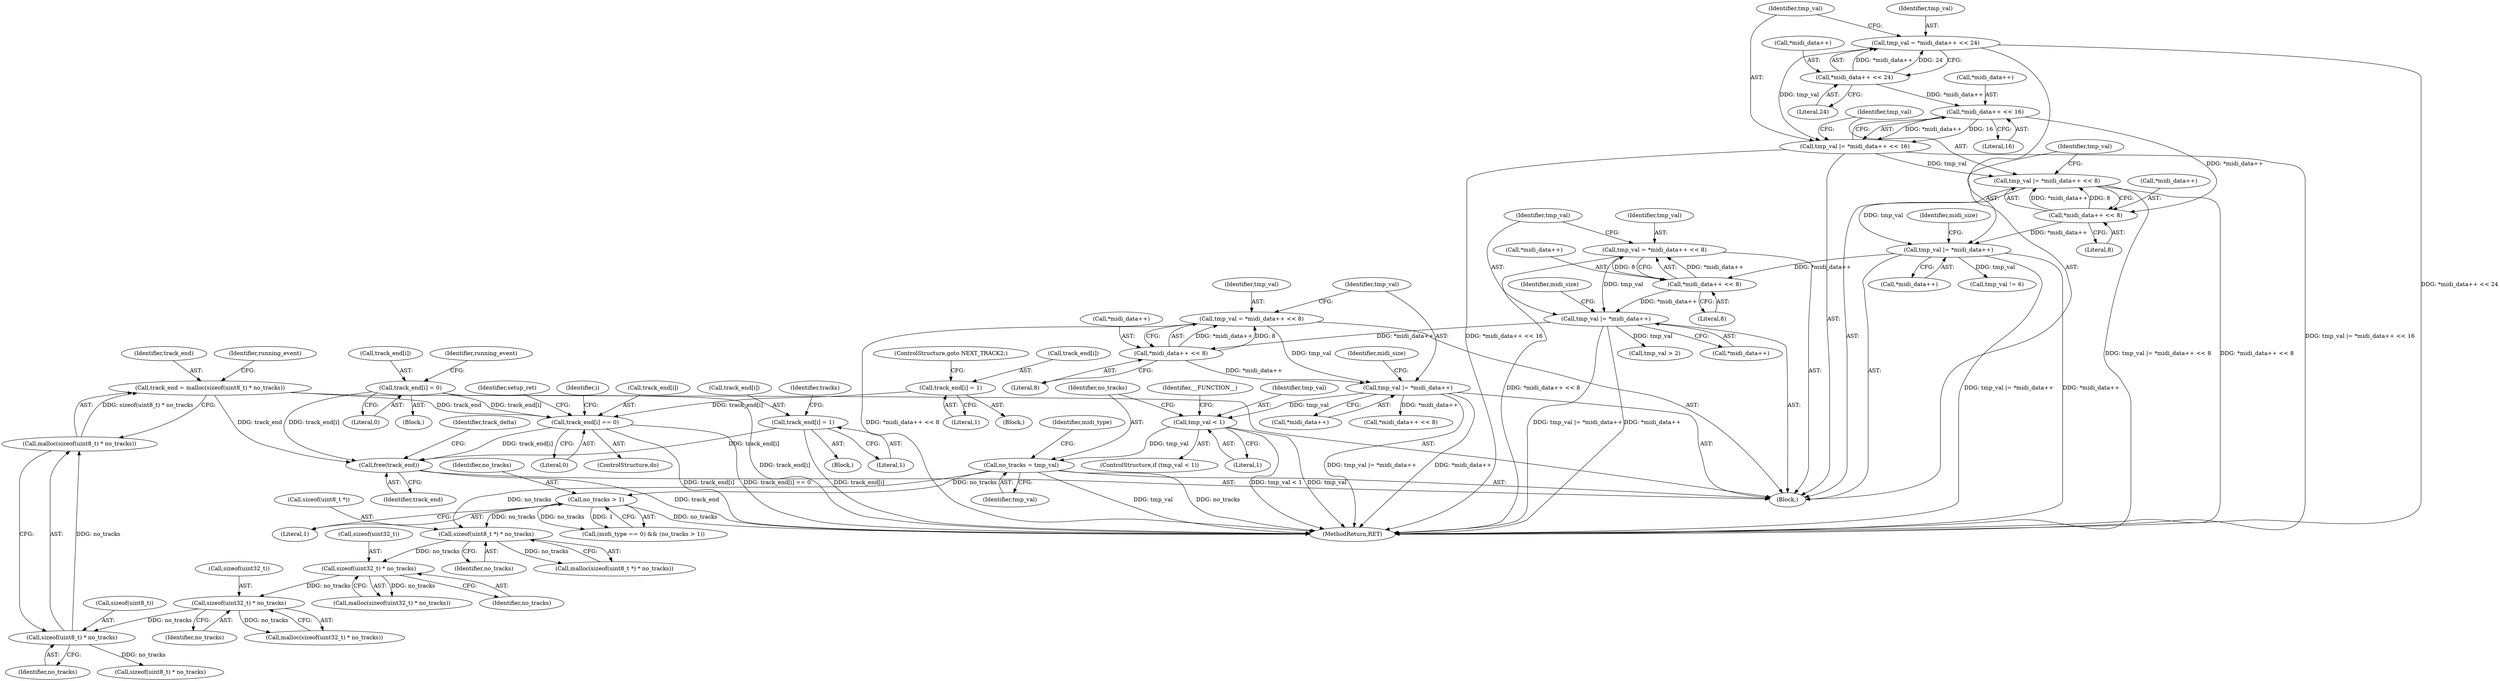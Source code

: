digraph "0_wildmidi_660b513d99bced8783a4a5984ac2f742c74ebbdd_1@API" {
"1001513" [label="(Call,free(track_end))"];
"1000578" [label="(Call,track_end[i] = 0)"];
"1001455" [label="(Call,track_end[i] == 0)"];
"1001240" [label="(Call,track_end[i] = 1)"];
"1000417" [label="(Call,track_end = malloc(sizeof(uint8_t) * no_tracks))"];
"1000419" [label="(Call,malloc(sizeof(uint8_t) * no_tracks))"];
"1000420" [label="(Call,sizeof(uint8_t) * no_tracks)"];
"1000413" [label="(Call,sizeof(uint32_t) * no_tracks)"];
"1000406" [label="(Call,sizeof(uint32_t) * no_tracks)"];
"1000399" [label="(Call,sizeof(uint8_t *) * no_tracks)"];
"1000337" [label="(Call,no_tracks = tmp_val)"];
"1000325" [label="(Call,tmp_val < 1)"];
"1000316" [label="(Call,tmp_val |= *midi_data++)"];
"1000309" [label="(Call,tmp_val = *midi_data++ << 8)"];
"1000311" [label="(Call,*midi_data++ << 8)"];
"1000285" [label="(Call,tmp_val |= *midi_data++)"];
"1000278" [label="(Call,tmp_val = *midi_data++ << 8)"];
"1000280" [label="(Call,*midi_data++ << 8)"];
"1000257" [label="(Call,tmp_val |= *midi_data++)"];
"1000250" [label="(Call,tmp_val |= *midi_data++ << 8)"];
"1000243" [label="(Call,tmp_val |= *midi_data++ << 16)"];
"1000236" [label="(Call,tmp_val = *midi_data++ << 24)"];
"1000238" [label="(Call,*midi_data++ << 24)"];
"1000245" [label="(Call,*midi_data++ << 16)"];
"1000252" [label="(Call,*midi_data++ << 8)"];
"1000345" [label="(Call,no_tracks > 1)"];
"1000879" [label="(Call,track_end[i] = 1)"];
"1000423" [label="(Identifier,no_tracks)"];
"1000263" [label="(Identifier,midi_size)"];
"1000249" [label="(Literal,16)"];
"1000245" [label="(Call,*midi_data++ << 16)"];
"1000257" [label="(Call,tmp_val |= *midi_data++)"];
"1000250" [label="(Call,tmp_val |= *midi_data++ << 8)"];
"1000280" [label="(Call,*midi_data++ << 8)"];
"1000406" [label="(Call,sizeof(uint32_t) * no_tracks)"];
"1000266" [label="(Call,tmp_val != 6)"];
"1000291" [label="(Identifier,midi_size)"];
"1000281" [label="(Call,*midi_data++)"];
"1001459" [label="(Literal,0)"];
"1000407" [label="(Call,sizeof(uint32_t))"];
"1001240" [label="(Call,track_end[i] = 1)"];
"1000345" [label="(Call,no_tracks > 1)"];
"1000398" [label="(Call,malloc(sizeof(uint8_t *) * no_tracks))"];
"1000312" [label="(Call,*midi_data++)"];
"1000239" [label="(Call,*midi_data++)"];
"1000419" [label="(Call,malloc(sizeof(uint8_t) * no_tracks))"];
"1001516" [label="(Identifier,track_delta)"];
"1000278" [label="(Call,tmp_val = *midi_data++ << 8)"];
"1000582" [label="(Literal,0)"];
"1000327" [label="(Literal,1)"];
"1000876" [label="(Block,)"];
"1000123" [label="(Block,)"];
"1000243" [label="(Call,tmp_val |= *midi_data++ << 16)"];
"1000294" [label="(Call,tmp_val > 2)"];
"1000286" [label="(Identifier,tmp_val)"];
"1000339" [label="(Identifier,tmp_val)"];
"1000236" [label="(Call,tmp_val = *midi_data++ << 24)"];
"1000418" [label="(Identifier,track_end)"];
"1000309" [label="(Call,tmp_val = *midi_data++ << 8)"];
"1001533" [label="(MethodReturn,RET)"];
"1000318" [label="(Call,*midi_data++)"];
"1000412" [label="(Call,malloc(sizeof(uint32_t) * no_tracks))"];
"1000417" [label="(Call,track_end = malloc(sizeof(uint8_t) * no_tracks))"];
"1000427" [label="(Call,sizeof(uint8_t) * no_tracks)"];
"1000359" [label="(Call,*midi_data++ << 8)"];
"1000346" [label="(Identifier,no_tracks)"];
"1000399" [label="(Call,sizeof(uint8_t *) * no_tracks)"];
"1000284" [label="(Literal,8)"];
"1000343" [label="(Identifier,midi_type)"];
"1000287" [label="(Call,*midi_data++)"];
"1000259" [label="(Call,*midi_data++)"];
"1000244" [label="(Identifier,tmp_val)"];
"1000237" [label="(Identifier,tmp_val)"];
"1000421" [label="(Call,sizeof(uint8_t))"];
"1000579" [label="(Call,track_end[i])"];
"1000251" [label="(Identifier,tmp_val)"];
"1001239" [label="(Block,)"];
"1000324" [label="(ControlStructure,if (tmp_val < 1))"];
"1000311" [label="(Call,*midi_data++ << 8)"];
"1000413" [label="(Call,sizeof(uint32_t) * no_tracks)"];
"1000315" [label="(Literal,8)"];
"1000279" [label="(Identifier,tmp_val)"];
"1000317" [label="(Identifier,tmp_val)"];
"1000256" [label="(Literal,8)"];
"1000338" [label="(Identifier,no_tracks)"];
"1000330" [label="(Identifier,__FUNCTION__)"];
"1000322" [label="(Identifier,midi_size)"];
"1001456" [label="(Call,track_end[i])"];
"1000585" [label="(Identifier,running_event)"];
"1000443" [label="(Block,)"];
"1000310" [label="(Identifier,tmp_val)"];
"1001146" [label="(Identifier,setup_ret)"];
"1000325" [label="(Call,tmp_val < 1)"];
"1000409" [label="(Identifier,no_tracks)"];
"1001245" [label="(ControlStructure,goto NEXT_TRACK2;)"];
"1001513" [label="(Call,free(track_end))"];
"1000253" [label="(Call,*midi_data++)"];
"1000578" [label="(Call,track_end[i] = 0)"];
"1000883" [label="(Literal,1)"];
"1000246" [label="(Call,*midi_data++)"];
"1000326" [label="(Identifier,tmp_val)"];
"1000425" [label="(Identifier,running_event)"];
"1000416" [label="(Identifier,no_tracks)"];
"1000880" [label="(Call,track_end[i])"];
"1000402" [label="(Identifier,no_tracks)"];
"1000242" [label="(Literal,24)"];
"1000879" [label="(Call,track_end[i] = 1)"];
"1000886" [label="(Identifier,tracks)"];
"1000258" [label="(Identifier,tmp_val)"];
"1000341" [label="(Call,(midi_type == 0) && (no_tracks > 1))"];
"1001136" [label="(Identifier,i)"];
"1000238" [label="(Call,*midi_data++ << 24)"];
"1001143" [label="(ControlStructure,do)"];
"1000400" [label="(Call,sizeof(uint8_t *))"];
"1000337" [label="(Call,no_tracks = tmp_val)"];
"1000347" [label="(Literal,1)"];
"1000414" [label="(Call,sizeof(uint32_t))"];
"1000316" [label="(Call,tmp_val |= *midi_data++)"];
"1000285" [label="(Call,tmp_val |= *midi_data++)"];
"1000252" [label="(Call,*midi_data++ << 8)"];
"1001455" [label="(Call,track_end[i] == 0)"];
"1001514" [label="(Identifier,track_end)"];
"1000420" [label="(Call,sizeof(uint8_t) * no_tracks)"];
"1001244" [label="(Literal,1)"];
"1001241" [label="(Call,track_end[i])"];
"1000405" [label="(Call,malloc(sizeof(uint32_t) * no_tracks))"];
"1001513" -> "1000123"  [label="AST: "];
"1001513" -> "1001514"  [label="CFG: "];
"1001514" -> "1001513"  [label="AST: "];
"1001516" -> "1001513"  [label="CFG: "];
"1001513" -> "1001533"  [label="DDG: track_end"];
"1000578" -> "1001513"  [label="DDG: track_end[i]"];
"1001455" -> "1001513"  [label="DDG: track_end[i]"];
"1000417" -> "1001513"  [label="DDG: track_end"];
"1000879" -> "1001513"  [label="DDG: track_end[i]"];
"1000578" -> "1000443"  [label="AST: "];
"1000578" -> "1000582"  [label="CFG: "];
"1000579" -> "1000578"  [label="AST: "];
"1000582" -> "1000578"  [label="AST: "];
"1000585" -> "1000578"  [label="CFG: "];
"1000578" -> "1001533"  [label="DDG: track_end[i]"];
"1000578" -> "1001455"  [label="DDG: track_end[i]"];
"1001455" -> "1001143"  [label="AST: "];
"1001455" -> "1001459"  [label="CFG: "];
"1001456" -> "1001455"  [label="AST: "];
"1001459" -> "1001455"  [label="AST: "];
"1001146" -> "1001455"  [label="CFG: "];
"1001136" -> "1001455"  [label="CFG: "];
"1001455" -> "1001533"  [label="DDG: track_end[i]"];
"1001455" -> "1001533"  [label="DDG: track_end[i] == 0"];
"1001240" -> "1001455"  [label="DDG: track_end[i]"];
"1000417" -> "1001455"  [label="DDG: track_end"];
"1001240" -> "1001239"  [label="AST: "];
"1001240" -> "1001244"  [label="CFG: "];
"1001241" -> "1001240"  [label="AST: "];
"1001244" -> "1001240"  [label="AST: "];
"1001245" -> "1001240"  [label="CFG: "];
"1000417" -> "1000123"  [label="AST: "];
"1000417" -> "1000419"  [label="CFG: "];
"1000418" -> "1000417"  [label="AST: "];
"1000419" -> "1000417"  [label="AST: "];
"1000425" -> "1000417"  [label="CFG: "];
"1000419" -> "1000417"  [label="DDG: sizeof(uint8_t) * no_tracks"];
"1000419" -> "1000420"  [label="CFG: "];
"1000420" -> "1000419"  [label="AST: "];
"1000420" -> "1000419"  [label="DDG: no_tracks"];
"1000420" -> "1000423"  [label="CFG: "];
"1000421" -> "1000420"  [label="AST: "];
"1000423" -> "1000420"  [label="AST: "];
"1000413" -> "1000420"  [label="DDG: no_tracks"];
"1000420" -> "1000427"  [label="DDG: no_tracks"];
"1000413" -> "1000412"  [label="AST: "];
"1000413" -> "1000416"  [label="CFG: "];
"1000414" -> "1000413"  [label="AST: "];
"1000416" -> "1000413"  [label="AST: "];
"1000412" -> "1000413"  [label="CFG: "];
"1000413" -> "1000412"  [label="DDG: no_tracks"];
"1000406" -> "1000413"  [label="DDG: no_tracks"];
"1000406" -> "1000405"  [label="AST: "];
"1000406" -> "1000409"  [label="CFG: "];
"1000407" -> "1000406"  [label="AST: "];
"1000409" -> "1000406"  [label="AST: "];
"1000405" -> "1000406"  [label="CFG: "];
"1000406" -> "1000405"  [label="DDG: no_tracks"];
"1000399" -> "1000406"  [label="DDG: no_tracks"];
"1000399" -> "1000398"  [label="AST: "];
"1000399" -> "1000402"  [label="CFG: "];
"1000400" -> "1000399"  [label="AST: "];
"1000402" -> "1000399"  [label="AST: "];
"1000398" -> "1000399"  [label="CFG: "];
"1000399" -> "1000398"  [label="DDG: no_tracks"];
"1000337" -> "1000399"  [label="DDG: no_tracks"];
"1000345" -> "1000399"  [label="DDG: no_tracks"];
"1000337" -> "1000123"  [label="AST: "];
"1000337" -> "1000339"  [label="CFG: "];
"1000338" -> "1000337"  [label="AST: "];
"1000339" -> "1000337"  [label="AST: "];
"1000343" -> "1000337"  [label="CFG: "];
"1000337" -> "1001533"  [label="DDG: tmp_val"];
"1000337" -> "1001533"  [label="DDG: no_tracks"];
"1000325" -> "1000337"  [label="DDG: tmp_val"];
"1000337" -> "1000345"  [label="DDG: no_tracks"];
"1000325" -> "1000324"  [label="AST: "];
"1000325" -> "1000327"  [label="CFG: "];
"1000326" -> "1000325"  [label="AST: "];
"1000327" -> "1000325"  [label="AST: "];
"1000330" -> "1000325"  [label="CFG: "];
"1000338" -> "1000325"  [label="CFG: "];
"1000325" -> "1001533"  [label="DDG: tmp_val"];
"1000325" -> "1001533"  [label="DDG: tmp_val < 1"];
"1000316" -> "1000325"  [label="DDG: tmp_val"];
"1000316" -> "1000123"  [label="AST: "];
"1000316" -> "1000318"  [label="CFG: "];
"1000317" -> "1000316"  [label="AST: "];
"1000318" -> "1000316"  [label="AST: "];
"1000322" -> "1000316"  [label="CFG: "];
"1000316" -> "1001533"  [label="DDG: *midi_data++"];
"1000316" -> "1001533"  [label="DDG: tmp_val |= *midi_data++"];
"1000309" -> "1000316"  [label="DDG: tmp_val"];
"1000311" -> "1000316"  [label="DDG: *midi_data++"];
"1000316" -> "1000359"  [label="DDG: *midi_data++"];
"1000309" -> "1000123"  [label="AST: "];
"1000309" -> "1000311"  [label="CFG: "];
"1000310" -> "1000309"  [label="AST: "];
"1000311" -> "1000309"  [label="AST: "];
"1000317" -> "1000309"  [label="CFG: "];
"1000309" -> "1001533"  [label="DDG: *midi_data++ << 8"];
"1000311" -> "1000309"  [label="DDG: *midi_data++"];
"1000311" -> "1000309"  [label="DDG: 8"];
"1000311" -> "1000315"  [label="CFG: "];
"1000312" -> "1000311"  [label="AST: "];
"1000315" -> "1000311"  [label="AST: "];
"1000285" -> "1000311"  [label="DDG: *midi_data++"];
"1000285" -> "1000123"  [label="AST: "];
"1000285" -> "1000287"  [label="CFG: "];
"1000286" -> "1000285"  [label="AST: "];
"1000287" -> "1000285"  [label="AST: "];
"1000291" -> "1000285"  [label="CFG: "];
"1000285" -> "1001533"  [label="DDG: tmp_val |= *midi_data++"];
"1000285" -> "1001533"  [label="DDG: *midi_data++"];
"1000278" -> "1000285"  [label="DDG: tmp_val"];
"1000280" -> "1000285"  [label="DDG: *midi_data++"];
"1000285" -> "1000294"  [label="DDG: tmp_val"];
"1000278" -> "1000123"  [label="AST: "];
"1000278" -> "1000280"  [label="CFG: "];
"1000279" -> "1000278"  [label="AST: "];
"1000280" -> "1000278"  [label="AST: "];
"1000286" -> "1000278"  [label="CFG: "];
"1000278" -> "1001533"  [label="DDG: *midi_data++ << 8"];
"1000280" -> "1000278"  [label="DDG: *midi_data++"];
"1000280" -> "1000278"  [label="DDG: 8"];
"1000280" -> "1000284"  [label="CFG: "];
"1000281" -> "1000280"  [label="AST: "];
"1000284" -> "1000280"  [label="AST: "];
"1000257" -> "1000280"  [label="DDG: *midi_data++"];
"1000257" -> "1000123"  [label="AST: "];
"1000257" -> "1000259"  [label="CFG: "];
"1000258" -> "1000257"  [label="AST: "];
"1000259" -> "1000257"  [label="AST: "];
"1000263" -> "1000257"  [label="CFG: "];
"1000257" -> "1001533"  [label="DDG: *midi_data++"];
"1000257" -> "1001533"  [label="DDG: tmp_val |= *midi_data++"];
"1000250" -> "1000257"  [label="DDG: tmp_val"];
"1000252" -> "1000257"  [label="DDG: *midi_data++"];
"1000257" -> "1000266"  [label="DDG: tmp_val"];
"1000250" -> "1000123"  [label="AST: "];
"1000250" -> "1000252"  [label="CFG: "];
"1000251" -> "1000250"  [label="AST: "];
"1000252" -> "1000250"  [label="AST: "];
"1000258" -> "1000250"  [label="CFG: "];
"1000250" -> "1001533"  [label="DDG: *midi_data++ << 8"];
"1000250" -> "1001533"  [label="DDG: tmp_val |= *midi_data++ << 8"];
"1000243" -> "1000250"  [label="DDG: tmp_val"];
"1000252" -> "1000250"  [label="DDG: *midi_data++"];
"1000252" -> "1000250"  [label="DDG: 8"];
"1000243" -> "1000123"  [label="AST: "];
"1000243" -> "1000245"  [label="CFG: "];
"1000244" -> "1000243"  [label="AST: "];
"1000245" -> "1000243"  [label="AST: "];
"1000251" -> "1000243"  [label="CFG: "];
"1000243" -> "1001533"  [label="DDG: *midi_data++ << 16"];
"1000243" -> "1001533"  [label="DDG: tmp_val |= *midi_data++ << 16"];
"1000236" -> "1000243"  [label="DDG: tmp_val"];
"1000245" -> "1000243"  [label="DDG: *midi_data++"];
"1000245" -> "1000243"  [label="DDG: 16"];
"1000236" -> "1000123"  [label="AST: "];
"1000236" -> "1000238"  [label="CFG: "];
"1000237" -> "1000236"  [label="AST: "];
"1000238" -> "1000236"  [label="AST: "];
"1000244" -> "1000236"  [label="CFG: "];
"1000236" -> "1001533"  [label="DDG: *midi_data++ << 24"];
"1000238" -> "1000236"  [label="DDG: *midi_data++"];
"1000238" -> "1000236"  [label="DDG: 24"];
"1000238" -> "1000242"  [label="CFG: "];
"1000239" -> "1000238"  [label="AST: "];
"1000242" -> "1000238"  [label="AST: "];
"1000238" -> "1000245"  [label="DDG: *midi_data++"];
"1000245" -> "1000249"  [label="CFG: "];
"1000246" -> "1000245"  [label="AST: "];
"1000249" -> "1000245"  [label="AST: "];
"1000245" -> "1000252"  [label="DDG: *midi_data++"];
"1000252" -> "1000256"  [label="CFG: "];
"1000253" -> "1000252"  [label="AST: "];
"1000256" -> "1000252"  [label="AST: "];
"1000345" -> "1000341"  [label="AST: "];
"1000345" -> "1000347"  [label="CFG: "];
"1000346" -> "1000345"  [label="AST: "];
"1000347" -> "1000345"  [label="AST: "];
"1000341" -> "1000345"  [label="CFG: "];
"1000345" -> "1001533"  [label="DDG: no_tracks"];
"1000345" -> "1000341"  [label="DDG: no_tracks"];
"1000345" -> "1000341"  [label="DDG: 1"];
"1000879" -> "1000876"  [label="AST: "];
"1000879" -> "1000883"  [label="CFG: "];
"1000880" -> "1000879"  [label="AST: "];
"1000883" -> "1000879"  [label="AST: "];
"1000886" -> "1000879"  [label="CFG: "];
"1000879" -> "1001533"  [label="DDG: track_end[i]"];
}
